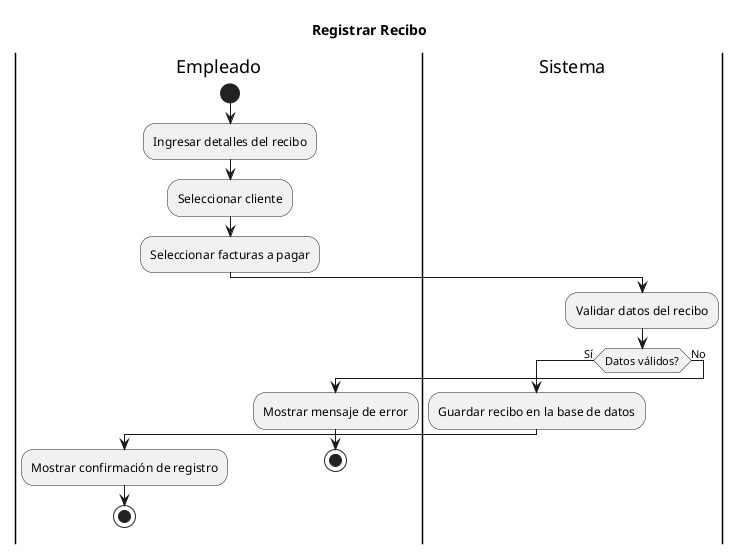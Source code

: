 @startuml da_Registrar_Recibo
Title Registrar Recibo
|Empleado|
start
:Ingresar detalles del recibo;
:Seleccionar cliente;
:Seleccionar facturas a pagar;
|Sistema|
:Validar datos del recibo;
if (Datos válidos?) then (Sí)
    :Guardar recibo en la base de datos;
    |Empleado|
    :Mostrar confirmación de registro;
    stop
else (No)
    |Empleado|
    :Mostrar mensaje de error;
    stop
endif
@enduml
